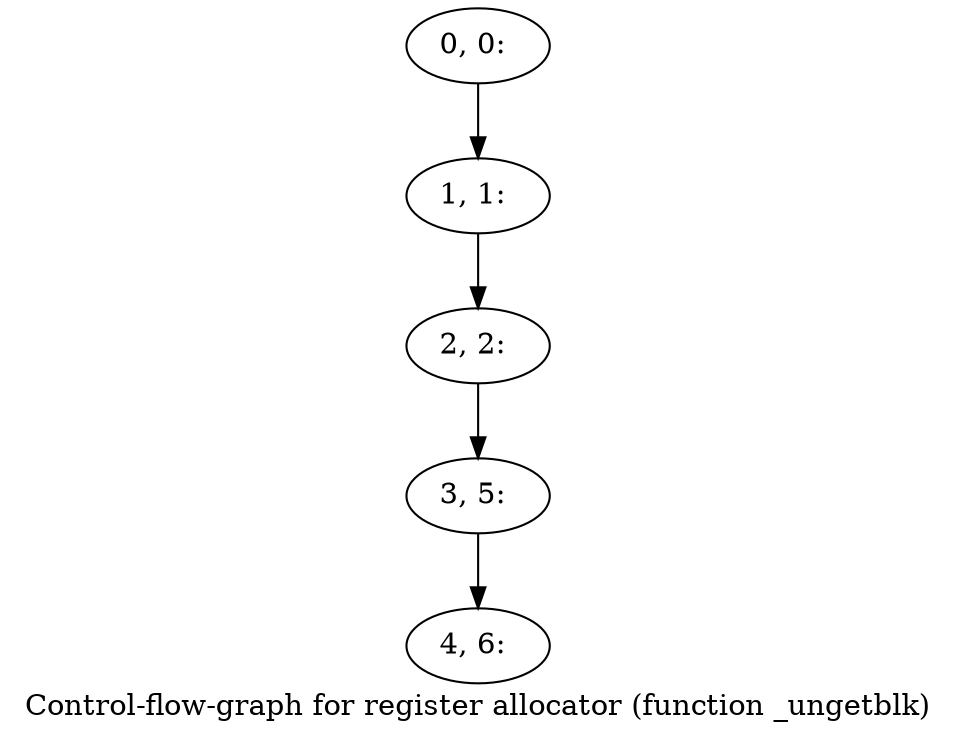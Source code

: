 digraph G {
graph [label="Control-flow-graph for register allocator (function _ungetblk)"]
0[label="0, 0: "];
1[label="1, 1: "];
2[label="2, 2: "];
3[label="3, 5: "];
4[label="4, 6: "];
0->1 ;
1->2 ;
2->3 ;
3->4 ;
}
